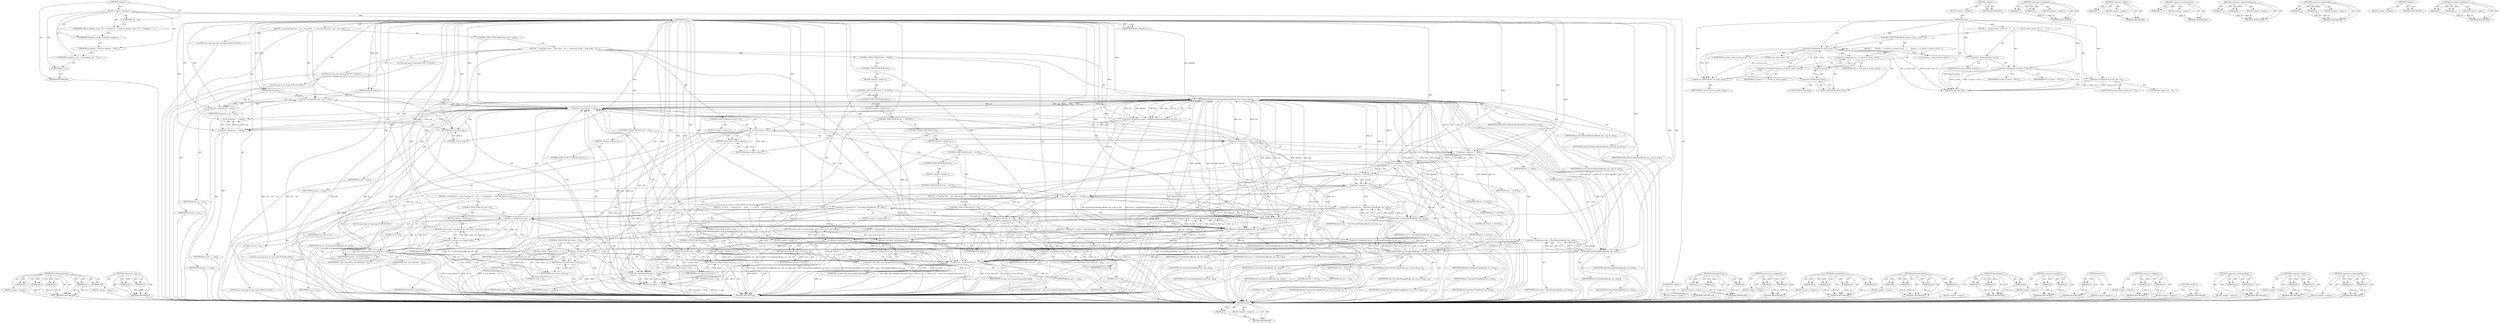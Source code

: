 digraph "&lt;operator&gt;.assignmentPlus" {
vulnerable_72 [label=<(METHOD,Clear)>];
vulnerable_73 [label=<(PARAM,p1)>];
vulnerable_74 [label=<(BLOCK,&lt;empty&gt;,&lt;empty&gt;)>];
vulnerable_75 [label=<(METHOD_RETURN,ANY)>];
vulnerable_6 [label=<(METHOD,&lt;global&gt;)<SUB>1</SUB>>];
vulnerable_7 [label=<(BLOCK,&lt;empty&gt;,&lt;empty&gt;)<SUB>1</SUB>>];
vulnerable_8 [label=<(METHOD,Clear)<SUB>1</SUB>>];
vulnerable_9 [label=<(BLOCK,{
    while (m_atoms_count &gt; 0)
    {
        A...,{
    while (m_atoms_count &gt; 0)
    {
        A...)<SUB>2</SUB>>];
vulnerable_10 [label=<(CONTROL_STRUCTURE,WHILE,while (m_atoms_count &gt; 0))<SUB>3</SUB>>];
vulnerable_11 [label=<(&lt;operator&gt;.greaterThan,m_atoms_count &gt; 0)<SUB>3</SUB>>];
vulnerable_12 [label=<(IDENTIFIER,m_atoms_count,m_atoms_count &gt; 0)<SUB>3</SUB>>];
vulnerable_13 [label=<(LITERAL,0,m_atoms_count &gt; 0)<SUB>3</SUB>>];
vulnerable_14 [label=<(BLOCK,{
        Atom&amp; a = m_atoms[--m_atoms_count];
 ...,{
        Atom&amp; a = m_atoms[--m_atoms_count];
 ...)<SUB>4</SUB>>];
vulnerable_15 [label="<(LOCAL,Atom a: Atom)<SUB>5</SUB>>"];
vulnerable_16 [label=<(&lt;operator&gt;.assignment,&amp; a = m_atoms[--m_atoms_count])<SUB>5</SUB>>];
vulnerable_17 [label=<(IDENTIFIER,a,&amp; a = m_atoms[--m_atoms_count])<SUB>5</SUB>>];
vulnerable_18 [label=<(&lt;operator&gt;.indirectIndexAccess,m_atoms[--m_atoms_count])<SUB>5</SUB>>];
vulnerable_19 [label=<(IDENTIFIER,m_atoms,&amp; a = m_atoms[--m_atoms_count])<SUB>5</SUB>>];
vulnerable_20 [label=<(&lt;operator&gt;.preDecrement,--m_atoms_count)<SUB>5</SUB>>];
vulnerable_21 [label=<(IDENTIFIER,m_atoms_count,--m_atoms_count)<SUB>5</SUB>>];
vulnerable_22 [label=<(Clear,a.Clear())<SUB>6</SUB>>];
vulnerable_23 [label=<(&lt;operator&gt;.fieldAccess,a.Clear)<SUB>6</SUB>>];
vulnerable_24 [label=<(IDENTIFIER,a,a.Clear())<SUB>6</SUB>>];
vulnerable_25 [label=<(FIELD_IDENTIFIER,Clear,Clear)<SUB>6</SUB>>];
vulnerable_26 [label=<(&lt;operator&gt;.delete,delete[] m_atoms)<SUB>9</SUB>>];
vulnerable_27 [label=<(IDENTIFIER,m_atoms,delete[] m_atoms)<SUB>9</SUB>>];
vulnerable_28 [label=<(&lt;operator&gt;.assignment,m_atoms = NULL)<SUB>10</SUB>>];
vulnerable_29 [label=<(IDENTIFIER,m_atoms,m_atoms = NULL)<SUB>10</SUB>>];
vulnerable_30 [label=<(IDENTIFIER,NULL,m_atoms = NULL)<SUB>10</SUB>>];
vulnerable_31 [label=<(&lt;operator&gt;.assignment,m_atoms_size = 0)<SUB>12</SUB>>];
vulnerable_32 [label=<(IDENTIFIER,m_atoms_size,m_atoms_size = 0)<SUB>12</SUB>>];
vulnerable_33 [label=<(LITERAL,0,m_atoms_size = 0)<SUB>12</SUB>>];
vulnerable_34 [label=<(METHOD_RETURN,void)<SUB>1</SUB>>];
vulnerable_36 [label=<(METHOD_RETURN,ANY)<SUB>1</SUB>>];
vulnerable_58 [label=<(METHOD,&lt;operator&gt;.assignment)>];
vulnerable_59 [label=<(PARAM,p1)>];
vulnerable_60 [label=<(PARAM,p2)>];
vulnerable_61 [label=<(BLOCK,&lt;empty&gt;,&lt;empty&gt;)>];
vulnerable_62 [label=<(METHOD_RETURN,ANY)>];
vulnerable_81 [label=<(METHOD,&lt;operator&gt;.delete)>];
vulnerable_82 [label=<(PARAM,p1)>];
vulnerable_83 [label=<(BLOCK,&lt;empty&gt;,&lt;empty&gt;)>];
vulnerable_84 [label=<(METHOD_RETURN,ANY)>];
vulnerable_68 [label=<(METHOD,&lt;operator&gt;.preDecrement)>];
vulnerable_69 [label=<(PARAM,p1)>];
vulnerable_70 [label=<(BLOCK,&lt;empty&gt;,&lt;empty&gt;)>];
vulnerable_71 [label=<(METHOD_RETURN,ANY)>];
vulnerable_63 [label=<(METHOD,&lt;operator&gt;.indirectIndexAccess)>];
vulnerable_64 [label=<(PARAM,p1)>];
vulnerable_65 [label=<(PARAM,p2)>];
vulnerable_66 [label=<(BLOCK,&lt;empty&gt;,&lt;empty&gt;)>];
vulnerable_67 [label=<(METHOD_RETURN,ANY)>];
vulnerable_53 [label=<(METHOD,&lt;operator&gt;.greaterThan)>];
vulnerable_54 [label=<(PARAM,p1)>];
vulnerable_55 [label=<(PARAM,p2)>];
vulnerable_56 [label=<(BLOCK,&lt;empty&gt;,&lt;empty&gt;)>];
vulnerable_57 [label=<(METHOD_RETURN,ANY)>];
vulnerable_47 [label=<(METHOD,&lt;global&gt;)<SUB>1</SUB>>];
vulnerable_48 [label=<(BLOCK,&lt;empty&gt;,&lt;empty&gt;)>];
vulnerable_49 [label=<(METHOD_RETURN,ANY)>];
vulnerable_76 [label=<(METHOD,&lt;operator&gt;.fieldAccess)>];
vulnerable_77 [label=<(PARAM,p1)>];
vulnerable_78 [label=<(PARAM,p2)>];
vulnerable_79 [label=<(BLOCK,&lt;empty&gt;,&lt;empty&gt;)>];
vulnerable_80 [label=<(METHOD_RETURN,ANY)>];
fixed_227 [label=<(METHOD,ParseElementHeader)>];
fixed_228 [label=<(PARAM,p1)>];
fixed_229 [label=<(PARAM,p2)>];
fixed_230 [label=<(PARAM,p3)>];
fixed_231 [label=<(PARAM,p4)>];
fixed_232 [label=<(PARAM,p5)>];
fixed_233 [label=<(BLOCK,&lt;empty&gt;,&lt;empty&gt;)>];
fixed_234 [label=<(METHOD_RETURN,ANY)>];
fixed_260 [label=<(METHOD,&lt;operator&gt;.cast)>];
fixed_261 [label=<(PARAM,p1)>];
fixed_262 [label=<(PARAM,p2)>];
fixed_263 [label=<(BLOCK,&lt;empty&gt;,&lt;empty&gt;)>];
fixed_264 [label=<(METHOD_RETURN,ANY)>];
fixed_6 [label=<(METHOD,&lt;global&gt;)<SUB>1</SUB>>];
fixed_7 [label=<(BLOCK,&lt;empty&gt;,&lt;empty&gt;)<SUB>1</SUB>>];
fixed_8 [label=<(METHOD,Clear)<SUB>1</SUB>>];
fixed_9 [label=<(BLOCK,&lt;empty&gt;,&lt;empty&gt;)>];
fixed_10 [label=<(METHOD_RETURN,void)<SUB>1</SUB>>];
fixed_12 [label=<(UNKNOWN,),))<SUB>1</SUB>>];
fixed_13 [label=<(UNKNOWN,while (m_displays_count &gt; 0) {
    Display&amp; d =...,while (m_displays_count &gt; 0) {
    Display&amp; d =...)<SUB>2</SUB>>];
fixed_14 [label=<(UNKNOWN,delete[] m_displays;,delete[] m_displays;)<SUB>7</SUB>>];
fixed_15 [label=<(UNKNOWN,m_displays = NULL;,m_displays = NULL;)<SUB>8</SUB>>];
fixed_16 [label=<(UNKNOWN,m_displays_size = 0;,m_displays_size = 0;)<SUB>10</SUB>>];
fixed_17 [label=<(UNKNOWN,},})<SUB>11</SUB>>];
fixed_18 [label=<(METHOD,Parse)<SUB>13</SUB>>];
fixed_19 [label=<(PARAM,IMkvReader* pReader)<SUB>13</SUB>>];
fixed_20 [label=<(PARAM,long long pos)<SUB>13</SUB>>];
fixed_21 [label=<(PARAM,long long size)<SUB>13</SUB>>];
fixed_22 [label=<(BLOCK,{
  const long long stop = pos + size;

  while...,{
  const long long stop = pos + size;

  while...)<SUB>13</SUB>>];
fixed_23 [label="<(LOCAL,const long long stop: long long)<SUB>14</SUB>>"];
fixed_24 [label=<(&lt;operator&gt;.assignment,stop = pos + size)<SUB>14</SUB>>];
fixed_25 [label=<(IDENTIFIER,stop,stop = pos + size)<SUB>14</SUB>>];
fixed_26 [label=<(&lt;operator&gt;.addition,pos + size)<SUB>14</SUB>>];
fixed_27 [label=<(IDENTIFIER,pos,pos + size)<SUB>14</SUB>>];
fixed_28 [label=<(IDENTIFIER,size,pos + size)<SUB>14</SUB>>];
fixed_29 [label=<(CONTROL_STRUCTURE,WHILE,while (pos &lt; stop))<SUB>16</SUB>>];
fixed_30 [label=<(&lt;operator&gt;.lessThan,pos &lt; stop)<SUB>16</SUB>>];
fixed_31 [label=<(IDENTIFIER,pos,pos &lt; stop)<SUB>16</SUB>>];
fixed_32 [label=<(IDENTIFIER,stop,pos &lt; stop)<SUB>16</SUB>>];
fixed_33 [label=<(BLOCK,{
    long long id, size;

    long status = Pa...,{
    long long id, size;

    long status = Pa...)<SUB>16</SUB>>];
fixed_34 [label="<(LOCAL,long long id: long long)<SUB>17</SUB>>"];
fixed_35 [label="<(LOCAL,long long size: long long)<SUB>17</SUB>>"];
fixed_36 [label="<(LOCAL,long status: long)<SUB>19</SUB>>"];
fixed_37 [label=<(&lt;operator&gt;.assignment,status = ParseElementHeader(pReader, pos, stop,...)<SUB>19</SUB>>];
fixed_38 [label=<(IDENTIFIER,status,status = ParseElementHeader(pReader, pos, stop,...)<SUB>19</SUB>>];
fixed_39 [label=<(ParseElementHeader,ParseElementHeader(pReader, pos, stop, id, size))<SUB>19</SUB>>];
fixed_40 [label=<(IDENTIFIER,pReader,ParseElementHeader(pReader, pos, stop, id, size))<SUB>19</SUB>>];
fixed_41 [label=<(IDENTIFIER,pos,ParseElementHeader(pReader, pos, stop, id, size))<SUB>19</SUB>>];
fixed_42 [label=<(IDENTIFIER,stop,ParseElementHeader(pReader, pos, stop, id, size))<SUB>19</SUB>>];
fixed_43 [label=<(IDENTIFIER,id,ParseElementHeader(pReader, pos, stop, id, size))<SUB>19</SUB>>];
fixed_44 [label=<(IDENTIFIER,size,ParseElementHeader(pReader, pos, stop, id, size))<SUB>19</SUB>>];
fixed_45 [label=<(CONTROL_STRUCTURE,IF,if (status &lt; 0))<SUB>21</SUB>>];
fixed_46 [label=<(&lt;operator&gt;.lessThan,status &lt; 0)<SUB>21</SUB>>];
fixed_47 [label=<(IDENTIFIER,status,status &lt; 0)<SUB>21</SUB>>];
fixed_48 [label=<(LITERAL,0,status &lt; 0)<SUB>21</SUB>>];
fixed_49 [label=<(BLOCK,&lt;empty&gt;,&lt;empty&gt;)<SUB>22</SUB>>];
fixed_50 [label=<(RETURN,return status;,return status;)<SUB>22</SUB>>];
fixed_51 [label=<(IDENTIFIER,status,return status;)<SUB>22</SUB>>];
fixed_52 [label=<(CONTROL_STRUCTURE,IF,if (size == 0))<SUB>24</SUB>>];
fixed_53 [label=<(&lt;operator&gt;.equals,size == 0)<SUB>24</SUB>>];
fixed_54 [label=<(IDENTIFIER,size,size == 0)<SUB>24</SUB>>];
fixed_55 [label=<(LITERAL,0,size == 0)<SUB>24</SUB>>];
fixed_56 [label=<(BLOCK,&lt;empty&gt;,&lt;empty&gt;)<SUB>25</SUB>>];
fixed_57 [label=<(CONTROL_STRUCTURE,CONTINUE,continue;)<SUB>25</SUB>>];
fixed_58 [label=<(CONTROL_STRUCTURE,IF,if (id == 0x00))<SUB>27</SUB>>];
fixed_59 [label=<(&lt;operator&gt;.equals,id == 0x00)<SUB>27</SUB>>];
fixed_60 [label=<(IDENTIFIER,id,id == 0x00)<SUB>27</SUB>>];
fixed_61 [label=<(LITERAL,0x00,id == 0x00)<SUB>27</SUB>>];
fixed_62 [label=<(BLOCK,{  // Display ID
      status = ParseDisplay(pR...,{  // Display ID
      status = ParseDisplay(pR...)<SUB>27</SUB>>];
fixed_63 [label=<(&lt;operator&gt;.assignment,status = ParseDisplay(pReader, pos, size))<SUB>28</SUB>>];
fixed_64 [label=<(IDENTIFIER,status,status = ParseDisplay(pReader, pos, size))<SUB>28</SUB>>];
fixed_65 [label=<(ParseDisplay,ParseDisplay(pReader, pos, size))<SUB>28</SUB>>];
fixed_66 [label=<(IDENTIFIER,pReader,ParseDisplay(pReader, pos, size))<SUB>28</SUB>>];
fixed_67 [label=<(IDENTIFIER,pos,ParseDisplay(pReader, pos, size))<SUB>28</SUB>>];
fixed_68 [label=<(IDENTIFIER,size,ParseDisplay(pReader, pos, size))<SUB>28</SUB>>];
fixed_69 [label=<(CONTROL_STRUCTURE,IF,if (status &lt; 0))<SUB>30</SUB>>];
fixed_70 [label=<(&lt;operator&gt;.lessThan,status &lt; 0)<SUB>30</SUB>>];
fixed_71 [label=<(IDENTIFIER,status,status &lt; 0)<SUB>30</SUB>>];
fixed_72 [label=<(LITERAL,0,status &lt; 0)<SUB>30</SUB>>];
fixed_73 [label=<(BLOCK,&lt;empty&gt;,&lt;empty&gt;)<SUB>31</SUB>>];
fixed_74 [label=<(RETURN,return status;,return status;)<SUB>31</SUB>>];
fixed_75 [label=<(IDENTIFIER,status,return status;)<SUB>31</SUB>>];
fixed_76 [label=<(CONTROL_STRUCTURE,ELSE,else)<SUB>32</SUB>>];
fixed_77 [label=<(BLOCK,&lt;empty&gt;,&lt;empty&gt;)<SUB>32</SUB>>];
fixed_78 [label=<(CONTROL_STRUCTURE,IF,if (id == 0x1654))<SUB>32</SUB>>];
fixed_79 [label=<(&lt;operator&gt;.equals,id == 0x1654)<SUB>32</SUB>>];
fixed_80 [label=<(IDENTIFIER,id,id == 0x1654)<SUB>32</SUB>>];
fixed_81 [label=<(LITERAL,0x1654,id == 0x1654)<SUB>32</SUB>>];
fixed_82 [label=<(BLOCK,{  // StringUID ID
      status = UnserializeSt...,{  // StringUID ID
      status = UnserializeSt...)<SUB>32</SUB>>];
fixed_83 [label=<(&lt;operator&gt;.assignment,status = UnserializeString(pReader, pos, size, ...)<SUB>33</SUB>>];
fixed_84 [label=<(IDENTIFIER,status,status = UnserializeString(pReader, pos, size, ...)<SUB>33</SUB>>];
fixed_85 [label=<(UnserializeString,UnserializeString(pReader, pos, size, m_string_...)<SUB>33</SUB>>];
fixed_86 [label=<(IDENTIFIER,pReader,UnserializeString(pReader, pos, size, m_string_...)<SUB>33</SUB>>];
fixed_87 [label=<(IDENTIFIER,pos,UnserializeString(pReader, pos, size, m_string_...)<SUB>33</SUB>>];
fixed_88 [label=<(IDENTIFIER,size,UnserializeString(pReader, pos, size, m_string_...)<SUB>33</SUB>>];
fixed_89 [label=<(IDENTIFIER,m_string_uid,UnserializeString(pReader, pos, size, m_string_...)<SUB>33</SUB>>];
fixed_90 [label=<(CONTROL_STRUCTURE,IF,if (status &lt; 0))<SUB>35</SUB>>];
fixed_91 [label=<(&lt;operator&gt;.lessThan,status &lt; 0)<SUB>35</SUB>>];
fixed_92 [label=<(IDENTIFIER,status,status &lt; 0)<SUB>35</SUB>>];
fixed_93 [label=<(LITERAL,0,status &lt; 0)<SUB>35</SUB>>];
fixed_94 [label=<(BLOCK,&lt;empty&gt;,&lt;empty&gt;)<SUB>36</SUB>>];
fixed_95 [label=<(RETURN,return status;,return status;)<SUB>36</SUB>>];
fixed_96 [label=<(IDENTIFIER,status,return status;)<SUB>36</SUB>>];
fixed_97 [label=<(CONTROL_STRUCTURE,ELSE,else)<SUB>37</SUB>>];
fixed_98 [label=<(BLOCK,&lt;empty&gt;,&lt;empty&gt;)<SUB>37</SUB>>];
fixed_99 [label=<(CONTROL_STRUCTURE,IF,if (id == 0x33C4))<SUB>37</SUB>>];
fixed_100 [label=<(&lt;operator&gt;.equals,id == 0x33C4)<SUB>37</SUB>>];
fixed_101 [label=<(IDENTIFIER,id,id == 0x33C4)<SUB>37</SUB>>];
fixed_102 [label=<(LITERAL,0x33C4,id == 0x33C4)<SUB>37</SUB>>];
fixed_103 [label=<(BLOCK,{  // UID ID
      long long val;
      status ...,{  // UID ID
      long long val;
      status ...)<SUB>37</SUB>>];
fixed_104 [label="<(LOCAL,long long val: long long)<SUB>38</SUB>>"];
fixed_105 [label=<(&lt;operator&gt;.assignment,status = UnserializeInt(pReader, pos, size, val))<SUB>39</SUB>>];
fixed_106 [label=<(IDENTIFIER,status,status = UnserializeInt(pReader, pos, size, val))<SUB>39</SUB>>];
fixed_107 [label=<(UnserializeInt,UnserializeInt(pReader, pos, size, val))<SUB>39</SUB>>];
fixed_108 [label=<(IDENTIFIER,pReader,UnserializeInt(pReader, pos, size, val))<SUB>39</SUB>>];
fixed_109 [label=<(IDENTIFIER,pos,UnserializeInt(pReader, pos, size, val))<SUB>39</SUB>>];
fixed_110 [label=<(IDENTIFIER,size,UnserializeInt(pReader, pos, size, val))<SUB>39</SUB>>];
fixed_111 [label=<(IDENTIFIER,val,UnserializeInt(pReader, pos, size, val))<SUB>39</SUB>>];
fixed_112 [label=<(CONTROL_STRUCTURE,IF,if (val &lt; 0))<SUB>41</SUB>>];
fixed_113 [label=<(&lt;operator&gt;.lessThan,val &lt; 0)<SUB>41</SUB>>];
fixed_114 [label=<(IDENTIFIER,val,val &lt; 0)<SUB>41</SUB>>];
fixed_115 [label=<(LITERAL,0,val &lt; 0)<SUB>41</SUB>>];
fixed_116 [label=<(BLOCK,&lt;empty&gt;,&lt;empty&gt;)<SUB>42</SUB>>];
fixed_117 [label=<(RETURN,return status;,return status;)<SUB>42</SUB>>];
fixed_118 [label=<(IDENTIFIER,status,return status;)<SUB>42</SUB>>];
fixed_119 [label=<(&lt;operator&gt;.assignment,m_uid = static_cast&lt;unsigned long long&gt;(val))<SUB>44</SUB>>];
fixed_120 [label=<(IDENTIFIER,m_uid,m_uid = static_cast&lt;unsigned long long&gt;(val))<SUB>44</SUB>>];
fixed_121 [label=<(&lt;operator&gt;.cast,static_cast&lt;unsigned long long&gt;(val))<SUB>44</SUB>>];
fixed_122 [label=<(UNKNOWN,unsigned long long,unsigned long long)<SUB>44</SUB>>];
fixed_123 [label=<(IDENTIFIER,val,static_cast&lt;unsigned long long&gt;(val))<SUB>44</SUB>>];
fixed_124 [label=<(CONTROL_STRUCTURE,ELSE,else)<SUB>45</SUB>>];
fixed_125 [label=<(BLOCK,&lt;empty&gt;,&lt;empty&gt;)<SUB>45</SUB>>];
fixed_126 [label=<(CONTROL_STRUCTURE,IF,if (id == 0x11))<SUB>45</SUB>>];
fixed_127 [label=<(&lt;operator&gt;.equals,id == 0x11)<SUB>45</SUB>>];
fixed_128 [label=<(IDENTIFIER,id,id == 0x11)<SUB>45</SUB>>];
fixed_129 [label=<(LITERAL,0x11,id == 0x11)<SUB>45</SUB>>];
fixed_130 [label=<(BLOCK,{  // TimeStart ID
      const long long val = ...,{  // TimeStart ID
      const long long val = ...)<SUB>45</SUB>>];
fixed_131 [label="<(LOCAL,const long long val: long long)<SUB>46</SUB>>"];
fixed_132 [label=<(&lt;operator&gt;.assignment,val = UnserializeUInt(pReader, pos, size))<SUB>46</SUB>>];
fixed_133 [label=<(IDENTIFIER,val,val = UnserializeUInt(pReader, pos, size))<SUB>46</SUB>>];
fixed_134 [label=<(UnserializeUInt,UnserializeUInt(pReader, pos, size))<SUB>46</SUB>>];
fixed_135 [label=<(IDENTIFIER,pReader,UnserializeUInt(pReader, pos, size))<SUB>46</SUB>>];
fixed_136 [label=<(IDENTIFIER,pos,UnserializeUInt(pReader, pos, size))<SUB>46</SUB>>];
fixed_137 [label=<(IDENTIFIER,size,UnserializeUInt(pReader, pos, size))<SUB>46</SUB>>];
fixed_138 [label=<(CONTROL_STRUCTURE,IF,if (val &lt; 0))<SUB>48</SUB>>];
fixed_139 [label=<(&lt;operator&gt;.lessThan,val &lt; 0)<SUB>48</SUB>>];
fixed_140 [label=<(IDENTIFIER,val,val &lt; 0)<SUB>48</SUB>>];
fixed_141 [label=<(LITERAL,0,val &lt; 0)<SUB>48</SUB>>];
fixed_142 [label=<(BLOCK,&lt;empty&gt;,&lt;empty&gt;)<SUB>49</SUB>>];
fixed_143 [label=<(RETURN,return static_cast&lt;long&gt;(val);,return static_cast&lt;long&gt;(val);)<SUB>49</SUB>>];
fixed_144 [label=<(&lt;operator&gt;.cast,static_cast&lt;long&gt;(val))<SUB>49</SUB>>];
fixed_145 [label=<(UNKNOWN,long,long)<SUB>49</SUB>>];
fixed_146 [label=<(IDENTIFIER,val,static_cast&lt;long&gt;(val))<SUB>49</SUB>>];
fixed_147 [label=<(&lt;operator&gt;.assignment,m_start_timecode = val)<SUB>51</SUB>>];
fixed_148 [label=<(IDENTIFIER,m_start_timecode,m_start_timecode = val)<SUB>51</SUB>>];
fixed_149 [label=<(IDENTIFIER,val,m_start_timecode = val)<SUB>51</SUB>>];
fixed_150 [label=<(CONTROL_STRUCTURE,ELSE,else)<SUB>52</SUB>>];
fixed_151 [label=<(BLOCK,&lt;empty&gt;,&lt;empty&gt;)<SUB>52</SUB>>];
fixed_152 [label=<(CONTROL_STRUCTURE,IF,if (id == 0x12))<SUB>52</SUB>>];
fixed_153 [label=<(&lt;operator&gt;.equals,id == 0x12)<SUB>52</SUB>>];
fixed_154 [label=<(IDENTIFIER,id,id == 0x12)<SUB>52</SUB>>];
fixed_155 [label=<(LITERAL,0x12,id == 0x12)<SUB>52</SUB>>];
fixed_156 [label=<(BLOCK,{  // TimeEnd ID
      const long long val = Un...,{  // TimeEnd ID
      const long long val = Un...)<SUB>52</SUB>>];
fixed_157 [label="<(LOCAL,const long long val: long long)<SUB>53</SUB>>"];
fixed_158 [label=<(&lt;operator&gt;.assignment,val = UnserializeUInt(pReader, pos, size))<SUB>53</SUB>>];
fixed_159 [label=<(IDENTIFIER,val,val = UnserializeUInt(pReader, pos, size))<SUB>53</SUB>>];
fixed_160 [label=<(UnserializeUInt,UnserializeUInt(pReader, pos, size))<SUB>53</SUB>>];
fixed_161 [label=<(IDENTIFIER,pReader,UnserializeUInt(pReader, pos, size))<SUB>53</SUB>>];
fixed_162 [label=<(IDENTIFIER,pos,UnserializeUInt(pReader, pos, size))<SUB>53</SUB>>];
fixed_163 [label=<(IDENTIFIER,size,UnserializeUInt(pReader, pos, size))<SUB>53</SUB>>];
fixed_164 [label=<(CONTROL_STRUCTURE,IF,if (val &lt; 0))<SUB>55</SUB>>];
fixed_165 [label=<(&lt;operator&gt;.lessThan,val &lt; 0)<SUB>55</SUB>>];
fixed_166 [label=<(IDENTIFIER,val,val &lt; 0)<SUB>55</SUB>>];
fixed_167 [label=<(LITERAL,0,val &lt; 0)<SUB>55</SUB>>];
fixed_168 [label=<(BLOCK,&lt;empty&gt;,&lt;empty&gt;)<SUB>56</SUB>>];
fixed_169 [label=<(RETURN,return static_cast&lt;long&gt;(val);,return static_cast&lt;long&gt;(val);)<SUB>56</SUB>>];
fixed_170 [label=<(&lt;operator&gt;.cast,static_cast&lt;long&gt;(val))<SUB>56</SUB>>];
fixed_171 [label=<(UNKNOWN,long,long)<SUB>56</SUB>>];
fixed_172 [label=<(IDENTIFIER,val,static_cast&lt;long&gt;(val))<SUB>56</SUB>>];
fixed_173 [label=<(&lt;operator&gt;.assignment,m_stop_timecode = val)<SUB>58</SUB>>];
fixed_174 [label=<(IDENTIFIER,m_stop_timecode,m_stop_timecode = val)<SUB>58</SUB>>];
fixed_175 [label=<(IDENTIFIER,val,m_stop_timecode = val)<SUB>58</SUB>>];
fixed_176 [label=<(&lt;operator&gt;.assignmentPlus,pos += size)<SUB>61</SUB>>];
fixed_177 [label=<(IDENTIFIER,pos,pos += size)<SUB>61</SUB>>];
fixed_178 [label=<(IDENTIFIER,size,pos += size)<SUB>61</SUB>>];
fixed_179 [label=<(assert,assert(pos &lt;= stop))<SUB>62</SUB>>];
fixed_180 [label=<(&lt;operator&gt;.lessEqualsThan,pos &lt;= stop)<SUB>62</SUB>>];
fixed_181 [label=<(IDENTIFIER,pos,pos &lt;= stop)<SUB>62</SUB>>];
fixed_182 [label=<(IDENTIFIER,stop,pos &lt;= stop)<SUB>62</SUB>>];
fixed_183 [label=<(assert,assert(pos == stop))<SUB>65</SUB>>];
fixed_184 [label=<(&lt;operator&gt;.equals,pos == stop)<SUB>65</SUB>>];
fixed_185 [label=<(IDENTIFIER,pos,pos == stop)<SUB>65</SUB>>];
fixed_186 [label=<(IDENTIFIER,stop,pos == stop)<SUB>65</SUB>>];
fixed_187 [label=<(RETURN,return 0;,return 0;)<SUB>66</SUB>>];
fixed_188 [label=<(LITERAL,0,return 0;)<SUB>66</SUB>>];
fixed_189 [label=<(METHOD_RETURN,long)<SUB>13</SUB>>];
fixed_191 [label=<(METHOD_RETURN,ANY)<SUB>1</SUB>>];
fixed_265 [label=<(METHOD,UnserializeUInt)>];
fixed_266 [label=<(PARAM,p1)>];
fixed_267 [label=<(PARAM,p2)>];
fixed_268 [label=<(PARAM,p3)>];
fixed_269 [label=<(BLOCK,&lt;empty&gt;,&lt;empty&gt;)>];
fixed_270 [label=<(METHOD_RETURN,ANY)>];
fixed_212 [label=<(METHOD,&lt;operator&gt;.assignment)>];
fixed_213 [label=<(PARAM,p1)>];
fixed_214 [label=<(PARAM,p2)>];
fixed_215 [label=<(BLOCK,&lt;empty&gt;,&lt;empty&gt;)>];
fixed_216 [label=<(METHOD_RETURN,ANY)>];
fixed_253 [label=<(METHOD,UnserializeInt)>];
fixed_254 [label=<(PARAM,p1)>];
fixed_255 [label=<(PARAM,p2)>];
fixed_256 [label=<(PARAM,p3)>];
fixed_257 [label=<(PARAM,p4)>];
fixed_258 [label=<(BLOCK,&lt;empty&gt;,&lt;empty&gt;)>];
fixed_259 [label=<(METHOD_RETURN,ANY)>];
fixed_246 [label=<(METHOD,UnserializeString)>];
fixed_247 [label=<(PARAM,p1)>];
fixed_248 [label=<(PARAM,p2)>];
fixed_249 [label=<(PARAM,p3)>];
fixed_250 [label=<(PARAM,p4)>];
fixed_251 [label=<(BLOCK,&lt;empty&gt;,&lt;empty&gt;)>];
fixed_252 [label=<(METHOD_RETURN,ANY)>];
fixed_240 [label=<(METHOD,ParseDisplay)>];
fixed_241 [label=<(PARAM,p1)>];
fixed_242 [label=<(PARAM,p2)>];
fixed_243 [label=<(PARAM,p3)>];
fixed_244 [label=<(BLOCK,&lt;empty&gt;,&lt;empty&gt;)>];
fixed_245 [label=<(METHOD_RETURN,ANY)>];
fixed_222 [label=<(METHOD,&lt;operator&gt;.lessThan)>];
fixed_223 [label=<(PARAM,p1)>];
fixed_224 [label=<(PARAM,p2)>];
fixed_225 [label=<(BLOCK,&lt;empty&gt;,&lt;empty&gt;)>];
fixed_226 [label=<(METHOD_RETURN,ANY)>];
fixed_276 [label=<(METHOD,assert)>];
fixed_277 [label=<(PARAM,p1)>];
fixed_278 [label=<(BLOCK,&lt;empty&gt;,&lt;empty&gt;)>];
fixed_279 [label=<(METHOD_RETURN,ANY)>];
fixed_217 [label=<(METHOD,&lt;operator&gt;.addition)>];
fixed_218 [label=<(PARAM,p1)>];
fixed_219 [label=<(PARAM,p2)>];
fixed_220 [label=<(BLOCK,&lt;empty&gt;,&lt;empty&gt;)>];
fixed_221 [label=<(METHOD_RETURN,ANY)>];
fixed_206 [label=<(METHOD,&lt;global&gt;)<SUB>1</SUB>>];
fixed_207 [label=<(BLOCK,&lt;empty&gt;,&lt;empty&gt;)>];
fixed_208 [label=<(METHOD_RETURN,ANY)>];
fixed_280 [label=<(METHOD,&lt;operator&gt;.lessEqualsThan)>];
fixed_281 [label=<(PARAM,p1)>];
fixed_282 [label=<(PARAM,p2)>];
fixed_283 [label=<(BLOCK,&lt;empty&gt;,&lt;empty&gt;)>];
fixed_284 [label=<(METHOD_RETURN,ANY)>];
fixed_235 [label=<(METHOD,&lt;operator&gt;.equals)>];
fixed_236 [label=<(PARAM,p1)>];
fixed_237 [label=<(PARAM,p2)>];
fixed_238 [label=<(BLOCK,&lt;empty&gt;,&lt;empty&gt;)>];
fixed_239 [label=<(METHOD_RETURN,ANY)>];
fixed_271 [label=<(METHOD,&lt;operator&gt;.assignmentPlus)>];
fixed_272 [label=<(PARAM,p1)>];
fixed_273 [label=<(PARAM,p2)>];
fixed_274 [label=<(BLOCK,&lt;empty&gt;,&lt;empty&gt;)>];
fixed_275 [label=<(METHOD_RETURN,ANY)>];
vulnerable_72 -> vulnerable_73  [key=0, label="AST: "];
vulnerable_72 -> vulnerable_73  [key=1, label="DDG: "];
vulnerable_72 -> vulnerable_74  [key=0, label="AST: "];
vulnerable_72 -> vulnerable_75  [key=0, label="AST: "];
vulnerable_72 -> vulnerable_75  [key=1, label="CFG: "];
vulnerable_73 -> vulnerable_75  [key=0, label="DDG: p1"];
vulnerable_6 -> vulnerable_7  [key=0, label="AST: "];
vulnerable_6 -> vulnerable_36  [key=0, label="AST: "];
vulnerable_6 -> vulnerable_36  [key=1, label="CFG: "];
vulnerable_7 -> vulnerable_8  [key=0, label="AST: "];
vulnerable_8 -> vulnerable_9  [key=0, label="AST: "];
vulnerable_8 -> vulnerable_34  [key=0, label="AST: "];
vulnerable_8 -> vulnerable_11  [key=0, label="CFG: "];
vulnerable_8 -> vulnerable_11  [key=1, label="DDG: "];
vulnerable_8 -> vulnerable_28  [key=0, label="DDG: "];
vulnerable_8 -> vulnerable_31  [key=0, label="DDG: "];
vulnerable_8 -> vulnerable_26  [key=0, label="DDG: "];
vulnerable_8 -> vulnerable_20  [key=0, label="DDG: "];
vulnerable_9 -> vulnerable_10  [key=0, label="AST: "];
vulnerable_9 -> vulnerable_26  [key=0, label="AST: "];
vulnerable_9 -> vulnerable_28  [key=0, label="AST: "];
vulnerable_9 -> vulnerable_31  [key=0, label="AST: "];
vulnerable_10 -> vulnerable_11  [key=0, label="AST: "];
vulnerable_10 -> vulnerable_14  [key=0, label="AST: "];
vulnerable_11 -> vulnerable_12  [key=0, label="AST: "];
vulnerable_11 -> vulnerable_13  [key=0, label="AST: "];
vulnerable_11 -> vulnerable_20  [key=0, label="CFG: "];
vulnerable_11 -> vulnerable_20  [key=1, label="DDG: m_atoms_count"];
vulnerable_11 -> vulnerable_20  [key=2, label="CDG: "];
vulnerable_11 -> vulnerable_26  [key=0, label="CFG: "];
vulnerable_11 -> vulnerable_34  [key=0, label="DDG: m_atoms_count"];
vulnerable_11 -> vulnerable_34  [key=1, label="DDG: m_atoms_count &gt; 0"];
vulnerable_11 -> vulnerable_16  [key=0, label="CDG: "];
vulnerable_11 -> vulnerable_18  [key=0, label="CDG: "];
vulnerable_11 -> vulnerable_23  [key=0, label="CDG: "];
vulnerable_11 -> vulnerable_11  [key=0, label="CDG: "];
vulnerable_11 -> vulnerable_25  [key=0, label="CDG: "];
vulnerable_11 -> vulnerable_22  [key=0, label="CDG: "];
vulnerable_14 -> vulnerable_15  [key=0, label="AST: "];
vulnerable_14 -> vulnerable_16  [key=0, label="AST: "];
vulnerable_14 -> vulnerable_22  [key=0, label="AST: "];
vulnerable_16 -> vulnerable_17  [key=0, label="AST: "];
vulnerable_16 -> vulnerable_18  [key=0, label="AST: "];
vulnerable_16 -> vulnerable_25  [key=0, label="CFG: "];
vulnerable_16 -> vulnerable_22  [key=0, label="DDG: a"];
vulnerable_18 -> vulnerable_19  [key=0, label="AST: "];
vulnerable_18 -> vulnerable_20  [key=0, label="AST: "];
vulnerable_18 -> vulnerable_16  [key=0, label="CFG: "];
vulnerable_20 -> vulnerable_21  [key=0, label="AST: "];
vulnerable_20 -> vulnerable_18  [key=0, label="CFG: "];
vulnerable_22 -> vulnerable_23  [key=0, label="AST: "];
vulnerable_22 -> vulnerable_11  [key=0, label="CFG: "];
vulnerable_23 -> vulnerable_24  [key=0, label="AST: "];
vulnerable_23 -> vulnerable_25  [key=0, label="AST: "];
vulnerable_23 -> vulnerable_22  [key=0, label="CFG: "];
vulnerable_25 -> vulnerable_23  [key=0, label="CFG: "];
vulnerable_26 -> vulnerable_27  [key=0, label="AST: "];
vulnerable_26 -> vulnerable_28  [key=0, label="CFG: "];
vulnerable_26 -> vulnerable_34  [key=0, label="DDG: delete[] m_atoms"];
vulnerable_28 -> vulnerable_29  [key=0, label="AST: "];
vulnerable_28 -> vulnerable_30  [key=0, label="AST: "];
vulnerable_28 -> vulnerable_31  [key=0, label="CFG: "];
vulnerable_28 -> vulnerable_34  [key=0, label="DDG: m_atoms"];
vulnerable_28 -> vulnerable_34  [key=1, label="DDG: m_atoms = NULL"];
vulnerable_28 -> vulnerable_34  [key=2, label="DDG: NULL"];
vulnerable_31 -> vulnerable_32  [key=0, label="AST: "];
vulnerable_31 -> vulnerable_33  [key=0, label="AST: "];
vulnerable_31 -> vulnerable_34  [key=0, label="CFG: "];
vulnerable_31 -> vulnerable_34  [key=1, label="DDG: m_atoms_size = 0"];
vulnerable_31 -> vulnerable_34  [key=2, label="DDG: m_atoms_size"];
vulnerable_58 -> vulnerable_59  [key=0, label="AST: "];
vulnerable_58 -> vulnerable_59  [key=1, label="DDG: "];
vulnerable_58 -> vulnerable_61  [key=0, label="AST: "];
vulnerable_58 -> vulnerable_60  [key=0, label="AST: "];
vulnerable_58 -> vulnerable_60  [key=1, label="DDG: "];
vulnerable_58 -> vulnerable_62  [key=0, label="AST: "];
vulnerable_58 -> vulnerable_62  [key=1, label="CFG: "];
vulnerable_59 -> vulnerable_62  [key=0, label="DDG: p1"];
vulnerable_60 -> vulnerable_62  [key=0, label="DDG: p2"];
vulnerable_81 -> vulnerable_82  [key=0, label="AST: "];
vulnerable_81 -> vulnerable_82  [key=1, label="DDG: "];
vulnerable_81 -> vulnerable_83  [key=0, label="AST: "];
vulnerable_81 -> vulnerable_84  [key=0, label="AST: "];
vulnerable_81 -> vulnerable_84  [key=1, label="CFG: "];
vulnerable_82 -> vulnerable_84  [key=0, label="DDG: p1"];
vulnerable_68 -> vulnerable_69  [key=0, label="AST: "];
vulnerable_68 -> vulnerable_69  [key=1, label="DDG: "];
vulnerable_68 -> vulnerable_70  [key=0, label="AST: "];
vulnerable_68 -> vulnerable_71  [key=0, label="AST: "];
vulnerable_68 -> vulnerable_71  [key=1, label="CFG: "];
vulnerable_69 -> vulnerable_71  [key=0, label="DDG: p1"];
vulnerable_63 -> vulnerable_64  [key=0, label="AST: "];
vulnerable_63 -> vulnerable_64  [key=1, label="DDG: "];
vulnerable_63 -> vulnerable_66  [key=0, label="AST: "];
vulnerable_63 -> vulnerable_65  [key=0, label="AST: "];
vulnerable_63 -> vulnerable_65  [key=1, label="DDG: "];
vulnerable_63 -> vulnerable_67  [key=0, label="AST: "];
vulnerable_63 -> vulnerable_67  [key=1, label="CFG: "];
vulnerable_64 -> vulnerable_67  [key=0, label="DDG: p1"];
vulnerable_65 -> vulnerable_67  [key=0, label="DDG: p2"];
vulnerable_53 -> vulnerable_54  [key=0, label="AST: "];
vulnerable_53 -> vulnerable_54  [key=1, label="DDG: "];
vulnerable_53 -> vulnerable_56  [key=0, label="AST: "];
vulnerable_53 -> vulnerable_55  [key=0, label="AST: "];
vulnerable_53 -> vulnerable_55  [key=1, label="DDG: "];
vulnerable_53 -> vulnerable_57  [key=0, label="AST: "];
vulnerable_53 -> vulnerable_57  [key=1, label="CFG: "];
vulnerable_54 -> vulnerable_57  [key=0, label="DDG: p1"];
vulnerable_55 -> vulnerable_57  [key=0, label="DDG: p2"];
vulnerable_47 -> vulnerable_48  [key=0, label="AST: "];
vulnerable_47 -> vulnerable_49  [key=0, label="AST: "];
vulnerable_47 -> vulnerable_49  [key=1, label="CFG: "];
vulnerable_76 -> vulnerable_77  [key=0, label="AST: "];
vulnerable_76 -> vulnerable_77  [key=1, label="DDG: "];
vulnerable_76 -> vulnerable_79  [key=0, label="AST: "];
vulnerable_76 -> vulnerable_78  [key=0, label="AST: "];
vulnerable_76 -> vulnerable_78  [key=1, label="DDG: "];
vulnerable_76 -> vulnerable_80  [key=0, label="AST: "];
vulnerable_76 -> vulnerable_80  [key=1, label="CFG: "];
vulnerable_77 -> vulnerable_80  [key=0, label="DDG: p1"];
vulnerable_78 -> vulnerable_80  [key=0, label="DDG: p2"];
fixed_227 -> fixed_228  [key=0, label="AST: "];
fixed_227 -> fixed_228  [key=1, label="DDG: "];
fixed_227 -> fixed_233  [key=0, label="AST: "];
fixed_227 -> fixed_229  [key=0, label="AST: "];
fixed_227 -> fixed_229  [key=1, label="DDG: "];
fixed_227 -> fixed_234  [key=0, label="AST: "];
fixed_227 -> fixed_234  [key=1, label="CFG: "];
fixed_227 -> fixed_230  [key=0, label="AST: "];
fixed_227 -> fixed_230  [key=1, label="DDG: "];
fixed_227 -> fixed_231  [key=0, label="AST: "];
fixed_227 -> fixed_231  [key=1, label="DDG: "];
fixed_227 -> fixed_232  [key=0, label="AST: "];
fixed_227 -> fixed_232  [key=1, label="DDG: "];
fixed_228 -> fixed_234  [key=0, label="DDG: p1"];
fixed_229 -> fixed_234  [key=0, label="DDG: p2"];
fixed_230 -> fixed_234  [key=0, label="DDG: p3"];
fixed_231 -> fixed_234  [key=0, label="DDG: p4"];
fixed_232 -> fixed_234  [key=0, label="DDG: p5"];
fixed_233 -> vulnerable_72  [key=0];
fixed_234 -> vulnerable_72  [key=0];
fixed_260 -> fixed_261  [key=0, label="AST: "];
fixed_260 -> fixed_261  [key=1, label="DDG: "];
fixed_260 -> fixed_263  [key=0, label="AST: "];
fixed_260 -> fixed_262  [key=0, label="AST: "];
fixed_260 -> fixed_262  [key=1, label="DDG: "];
fixed_260 -> fixed_264  [key=0, label="AST: "];
fixed_260 -> fixed_264  [key=1, label="CFG: "];
fixed_261 -> fixed_264  [key=0, label="DDG: p1"];
fixed_262 -> fixed_264  [key=0, label="DDG: p2"];
fixed_263 -> vulnerable_72  [key=0];
fixed_264 -> vulnerable_72  [key=0];
fixed_6 -> fixed_7  [key=0, label="AST: "];
fixed_6 -> fixed_191  [key=0, label="AST: "];
fixed_6 -> fixed_12  [key=0, label="CFG: "];
fixed_7 -> fixed_8  [key=0, label="AST: "];
fixed_7 -> fixed_12  [key=0, label="AST: "];
fixed_7 -> fixed_13  [key=0, label="AST: "];
fixed_7 -> fixed_14  [key=0, label="AST: "];
fixed_7 -> fixed_15  [key=0, label="AST: "];
fixed_7 -> fixed_16  [key=0, label="AST: "];
fixed_7 -> fixed_17  [key=0, label="AST: "];
fixed_7 -> fixed_18  [key=0, label="AST: "];
fixed_8 -> fixed_9  [key=0, label="AST: "];
fixed_8 -> fixed_10  [key=0, label="AST: "];
fixed_8 -> fixed_10  [key=1, label="CFG: "];
fixed_9 -> vulnerable_72  [key=0];
fixed_10 -> vulnerable_72  [key=0];
fixed_12 -> fixed_13  [key=0, label="CFG: "];
fixed_13 -> fixed_14  [key=0, label="CFG: "];
fixed_14 -> fixed_15  [key=0, label="CFG: "];
fixed_15 -> fixed_16  [key=0, label="CFG: "];
fixed_16 -> fixed_17  [key=0, label="CFG: "];
fixed_17 -> fixed_191  [key=0, label="CFG: "];
fixed_18 -> fixed_19  [key=0, label="AST: "];
fixed_18 -> fixed_19  [key=1, label="DDG: "];
fixed_18 -> fixed_20  [key=0, label="AST: "];
fixed_18 -> fixed_20  [key=1, label="DDG: "];
fixed_18 -> fixed_21  [key=0, label="AST: "];
fixed_18 -> fixed_21  [key=1, label="DDG: "];
fixed_18 -> fixed_22  [key=0, label="AST: "];
fixed_18 -> fixed_189  [key=0, label="AST: "];
fixed_18 -> fixed_26  [key=0, label="CFG: "];
fixed_18 -> fixed_26  [key=1, label="DDG: "];
fixed_18 -> fixed_24  [key=0, label="DDG: "];
fixed_18 -> fixed_187  [key=0, label="DDG: "];
fixed_18 -> fixed_188  [key=0, label="DDG: "];
fixed_18 -> fixed_30  [key=0, label="DDG: "];
fixed_18 -> fixed_176  [key=0, label="DDG: "];
fixed_18 -> fixed_184  [key=0, label="DDG: "];
fixed_18 -> fixed_39  [key=0, label="DDG: "];
fixed_18 -> fixed_46  [key=0, label="DDG: "];
fixed_18 -> fixed_53  [key=0, label="DDG: "];
fixed_18 -> fixed_59  [key=0, label="DDG: "];
fixed_18 -> fixed_180  [key=0, label="DDG: "];
fixed_18 -> fixed_51  [key=0, label="DDG: "];
fixed_18 -> fixed_65  [key=0, label="DDG: "];
fixed_18 -> fixed_70  [key=0, label="DDG: "];
fixed_18 -> fixed_75  [key=0, label="DDG: "];
fixed_18 -> fixed_79  [key=0, label="DDG: "];
fixed_18 -> fixed_85  [key=0, label="DDG: "];
fixed_18 -> fixed_91  [key=0, label="DDG: "];
fixed_18 -> fixed_96  [key=0, label="DDG: "];
fixed_18 -> fixed_100  [key=0, label="DDG: "];
fixed_18 -> fixed_119  [key=0, label="DDG: "];
fixed_18 -> fixed_107  [key=0, label="DDG: "];
fixed_18 -> fixed_113  [key=0, label="DDG: "];
fixed_18 -> fixed_121  [key=0, label="DDG: "];
fixed_18 -> fixed_118  [key=0, label="DDG: "];
fixed_18 -> fixed_127  [key=0, label="DDG: "];
fixed_18 -> fixed_147  [key=0, label="DDG: "];
fixed_18 -> fixed_134  [key=0, label="DDG: "];
fixed_18 -> fixed_139  [key=0, label="DDG: "];
fixed_18 -> fixed_144  [key=0, label="DDG: "];
fixed_18 -> fixed_153  [key=0, label="DDG: "];
fixed_18 -> fixed_173  [key=0, label="DDG: "];
fixed_18 -> fixed_160  [key=0, label="DDG: "];
fixed_18 -> fixed_165  [key=0, label="DDG: "];
fixed_18 -> fixed_170  [key=0, label="DDG: "];
fixed_19 -> fixed_39  [key=0, label="DDG: pReader"];
fixed_20 -> fixed_24  [key=0, label="DDG: pos"];
fixed_20 -> fixed_26  [key=0, label="DDG: pos"];
fixed_20 -> fixed_30  [key=0, label="DDG: pos"];
fixed_21 -> fixed_24  [key=0, label="DDG: size"];
fixed_21 -> fixed_26  [key=0, label="DDG: size"];
fixed_21 -> fixed_39  [key=0, label="DDG: size"];
fixed_22 -> fixed_23  [key=0, label="AST: "];
fixed_22 -> fixed_24  [key=0, label="AST: "];
fixed_22 -> fixed_29  [key=0, label="AST: "];
fixed_22 -> fixed_183  [key=0, label="AST: "];
fixed_22 -> fixed_187  [key=0, label="AST: "];
fixed_23 -> vulnerable_72  [key=0];
fixed_24 -> fixed_25  [key=0, label="AST: "];
fixed_24 -> fixed_26  [key=0, label="AST: "];
fixed_24 -> fixed_30  [key=0, label="CFG: "];
fixed_24 -> fixed_30  [key=1, label="DDG: stop"];
fixed_24 -> fixed_189  [key=0, label="DDG: pos + size"];
fixed_24 -> fixed_189  [key=1, label="DDG: stop = pos + size"];
fixed_25 -> vulnerable_72  [key=0];
fixed_26 -> fixed_27  [key=0, label="AST: "];
fixed_26 -> fixed_28  [key=0, label="AST: "];
fixed_26 -> fixed_24  [key=0, label="CFG: "];
fixed_27 -> vulnerable_72  [key=0];
fixed_28 -> vulnerable_72  [key=0];
fixed_29 -> fixed_30  [key=0, label="AST: "];
fixed_29 -> fixed_33  [key=0, label="AST: "];
fixed_30 -> fixed_31  [key=0, label="AST: "];
fixed_30 -> fixed_32  [key=0, label="AST: "];
fixed_30 -> fixed_39  [key=0, label="CFG: "];
fixed_30 -> fixed_39  [key=1, label="DDG: pos"];
fixed_30 -> fixed_39  [key=2, label="DDG: stop"];
fixed_30 -> fixed_39  [key=3, label="CDG: "];
fixed_30 -> fixed_184  [key=0, label="CFG: "];
fixed_30 -> fixed_184  [key=1, label="DDG: pos"];
fixed_30 -> fixed_184  [key=2, label="DDG: stop"];
fixed_30 -> fixed_184  [key=3, label="CDG: "];
fixed_30 -> fixed_189  [key=0, label="DDG: pos &lt; stop"];
fixed_30 -> fixed_37  [key=0, label="CDG: "];
fixed_30 -> fixed_187  [key=0, label="CDG: "];
fixed_30 -> fixed_183  [key=0, label="CDG: "];
fixed_30 -> fixed_46  [key=0, label="CDG: "];
fixed_31 -> vulnerable_72  [key=0];
fixed_32 -> vulnerable_72  [key=0];
fixed_33 -> fixed_34  [key=0, label="AST: "];
fixed_33 -> fixed_35  [key=0, label="AST: "];
fixed_33 -> fixed_36  [key=0, label="AST: "];
fixed_33 -> fixed_37  [key=0, label="AST: "];
fixed_33 -> fixed_45  [key=0, label="AST: "];
fixed_33 -> fixed_52  [key=0, label="AST: "];
fixed_33 -> fixed_58  [key=0, label="AST: "];
fixed_33 -> fixed_176  [key=0, label="AST: "];
fixed_33 -> fixed_179  [key=0, label="AST: "];
fixed_34 -> vulnerable_72  [key=0];
fixed_35 -> vulnerable_72  [key=0];
fixed_36 -> vulnerable_72  [key=0];
fixed_37 -> fixed_38  [key=0, label="AST: "];
fixed_37 -> fixed_39  [key=0, label="AST: "];
fixed_37 -> fixed_46  [key=0, label="CFG: "];
fixed_37 -> fixed_46  [key=1, label="DDG: status"];
fixed_37 -> fixed_189  [key=0, label="DDG: ParseElementHeader(pReader, pos, stop, id, size)"];
fixed_37 -> fixed_189  [key=1, label="DDG: status = ParseElementHeader(pReader, pos, stop, id, size)"];
fixed_38 -> vulnerable_72  [key=0];
fixed_39 -> fixed_40  [key=0, label="AST: "];
fixed_39 -> fixed_41  [key=0, label="AST: "];
fixed_39 -> fixed_42  [key=0, label="AST: "];
fixed_39 -> fixed_43  [key=0, label="AST: "];
fixed_39 -> fixed_44  [key=0, label="AST: "];
fixed_39 -> fixed_37  [key=0, label="CFG: "];
fixed_39 -> fixed_37  [key=1, label="DDG: size"];
fixed_39 -> fixed_37  [key=2, label="DDG: pReader"];
fixed_39 -> fixed_37  [key=3, label="DDG: pos"];
fixed_39 -> fixed_37  [key=4, label="DDG: stop"];
fixed_39 -> fixed_37  [key=5, label="DDG: id"];
fixed_39 -> fixed_189  [key=0, label="DDG: pReader"];
fixed_39 -> fixed_189  [key=1, label="DDG: pos"];
fixed_39 -> fixed_189  [key=2, label="DDG: stop"];
fixed_39 -> fixed_189  [key=3, label="DDG: id"];
fixed_39 -> fixed_189  [key=4, label="DDG: size"];
fixed_39 -> fixed_30  [key=0, label="DDG: pos"];
fixed_39 -> fixed_30  [key=1, label="DDG: stop"];
fixed_39 -> fixed_176  [key=0, label="DDG: pos"];
fixed_39 -> fixed_53  [key=0, label="DDG: size"];
fixed_39 -> fixed_59  [key=0, label="DDG: id"];
fixed_39 -> fixed_180  [key=0, label="DDG: stop"];
fixed_39 -> fixed_65  [key=0, label="DDG: pReader"];
fixed_39 -> fixed_65  [key=1, label="DDG: pos"];
fixed_39 -> fixed_85  [key=0, label="DDG: pReader"];
fixed_39 -> fixed_85  [key=1, label="DDG: pos"];
fixed_39 -> fixed_107  [key=0, label="DDG: pReader"];
fixed_39 -> fixed_107  [key=1, label="DDG: pos"];
fixed_39 -> fixed_134  [key=0, label="DDG: pReader"];
fixed_39 -> fixed_134  [key=1, label="DDG: pos"];
fixed_39 -> fixed_160  [key=0, label="DDG: pReader"];
fixed_39 -> fixed_160  [key=1, label="DDG: pos"];
fixed_40 -> vulnerable_72  [key=0];
fixed_41 -> vulnerable_72  [key=0];
fixed_42 -> vulnerable_72  [key=0];
fixed_43 -> vulnerable_72  [key=0];
fixed_44 -> vulnerable_72  [key=0];
fixed_45 -> fixed_46  [key=0, label="AST: "];
fixed_45 -> fixed_49  [key=0, label="AST: "];
fixed_46 -> fixed_47  [key=0, label="AST: "];
fixed_46 -> fixed_48  [key=0, label="AST: "];
fixed_46 -> fixed_50  [key=0, label="CFG: "];
fixed_46 -> fixed_50  [key=1, label="CDG: "];
fixed_46 -> fixed_53  [key=0, label="CFG: "];
fixed_46 -> fixed_53  [key=1, label="CDG: "];
fixed_46 -> fixed_189  [key=0, label="DDG: status"];
fixed_46 -> fixed_189  [key=1, label="DDG: status &lt; 0"];
fixed_46 -> fixed_51  [key=0, label="DDG: status"];
fixed_47 -> vulnerable_72  [key=0];
fixed_48 -> vulnerable_72  [key=0];
fixed_49 -> fixed_50  [key=0, label="AST: "];
fixed_50 -> fixed_51  [key=0, label="AST: "];
fixed_50 -> fixed_189  [key=0, label="CFG: "];
fixed_50 -> fixed_189  [key=1, label="DDG: &lt;RET&gt;"];
fixed_51 -> fixed_50  [key=0, label="DDG: status"];
fixed_52 -> fixed_53  [key=0, label="AST: "];
fixed_52 -> fixed_56  [key=0, label="AST: "];
fixed_53 -> fixed_54  [key=0, label="AST: "];
fixed_53 -> fixed_55  [key=0, label="AST: "];
fixed_53 -> fixed_30  [key=0, label="CFG: "];
fixed_53 -> fixed_30  [key=1, label="CDG: "];
fixed_53 -> fixed_59  [key=0, label="CFG: "];
fixed_53 -> fixed_59  [key=1, label="CDG: "];
fixed_53 -> fixed_189  [key=0, label="DDG: size == 0"];
fixed_53 -> fixed_176  [key=0, label="DDG: size"];
fixed_53 -> fixed_39  [key=0, label="DDG: size"];
fixed_53 -> fixed_65  [key=0, label="DDG: size"];
fixed_53 -> fixed_85  [key=0, label="DDG: size"];
fixed_53 -> fixed_107  [key=0, label="DDG: size"];
fixed_53 -> fixed_134  [key=0, label="DDG: size"];
fixed_53 -> fixed_160  [key=0, label="DDG: size"];
fixed_54 -> vulnerable_72  [key=0];
fixed_55 -> vulnerable_72  [key=0];
fixed_56 -> fixed_57  [key=0, label="AST: "];
fixed_57 -> vulnerable_72  [key=0];
fixed_58 -> fixed_59  [key=0, label="AST: "];
fixed_58 -> fixed_62  [key=0, label="AST: "];
fixed_58 -> fixed_76  [key=0, label="AST: "];
fixed_59 -> fixed_60  [key=0, label="AST: "];
fixed_59 -> fixed_61  [key=0, label="AST: "];
fixed_59 -> fixed_65  [key=0, label="CFG: "];
fixed_59 -> fixed_65  [key=1, label="CDG: "];
fixed_59 -> fixed_79  [key=0, label="CFG: "];
fixed_59 -> fixed_79  [key=1, label="DDG: id"];
fixed_59 -> fixed_79  [key=2, label="CDG: "];
fixed_59 -> fixed_189  [key=0, label="DDG: id == 0x00"];
fixed_59 -> fixed_39  [key=0, label="DDG: id"];
fixed_59 -> fixed_70  [key=0, label="CDG: "];
fixed_59 -> fixed_63  [key=0, label="CDG: "];
fixed_60 -> vulnerable_72  [key=0];
fixed_61 -> vulnerable_72  [key=0];
fixed_62 -> fixed_63  [key=0, label="AST: "];
fixed_62 -> fixed_69  [key=0, label="AST: "];
fixed_63 -> fixed_64  [key=0, label="AST: "];
fixed_63 -> fixed_65  [key=0, label="AST: "];
fixed_63 -> fixed_70  [key=0, label="CFG: "];
fixed_63 -> fixed_70  [key=1, label="DDG: status"];
fixed_63 -> fixed_189  [key=0, label="DDG: ParseDisplay(pReader, pos, size)"];
fixed_63 -> fixed_189  [key=1, label="DDG: status = ParseDisplay(pReader, pos, size)"];
fixed_64 -> vulnerable_72  [key=0];
fixed_65 -> fixed_66  [key=0, label="AST: "];
fixed_65 -> fixed_67  [key=0, label="AST: "];
fixed_65 -> fixed_68  [key=0, label="AST: "];
fixed_65 -> fixed_63  [key=0, label="CFG: "];
fixed_65 -> fixed_63  [key=1, label="DDG: pReader"];
fixed_65 -> fixed_63  [key=2, label="DDG: pos"];
fixed_65 -> fixed_63  [key=3, label="DDG: size"];
fixed_65 -> fixed_176  [key=0, label="DDG: size"];
fixed_65 -> fixed_176  [key=1, label="DDG: pos"];
fixed_65 -> fixed_39  [key=0, label="DDG: pReader"];
fixed_65 -> fixed_39  [key=1, label="DDG: size"];
fixed_66 -> vulnerable_72  [key=0];
fixed_67 -> vulnerable_72  [key=0];
fixed_68 -> vulnerable_72  [key=0];
fixed_69 -> fixed_70  [key=0, label="AST: "];
fixed_69 -> fixed_73  [key=0, label="AST: "];
fixed_70 -> fixed_71  [key=0, label="AST: "];
fixed_70 -> fixed_72  [key=0, label="AST: "];
fixed_70 -> fixed_74  [key=0, label="CFG: "];
fixed_70 -> fixed_74  [key=1, label="CDG: "];
fixed_70 -> fixed_176  [key=0, label="CFG: "];
fixed_70 -> fixed_176  [key=1, label="CDG: "];
fixed_70 -> fixed_75  [key=0, label="DDG: status"];
fixed_70 -> fixed_30  [key=0, label="CDG: "];
fixed_70 -> fixed_179  [key=0, label="CDG: "];
fixed_70 -> fixed_180  [key=0, label="CDG: "];
fixed_71 -> vulnerable_72  [key=0];
fixed_72 -> vulnerable_72  [key=0];
fixed_73 -> fixed_74  [key=0, label="AST: "];
fixed_74 -> fixed_75  [key=0, label="AST: "];
fixed_74 -> fixed_189  [key=0, label="CFG: "];
fixed_74 -> fixed_189  [key=1, label="DDG: &lt;RET&gt;"];
fixed_75 -> fixed_74  [key=0, label="DDG: status"];
fixed_76 -> fixed_77  [key=0, label="AST: "];
fixed_77 -> fixed_78  [key=0, label="AST: "];
fixed_78 -> fixed_79  [key=0, label="AST: "];
fixed_78 -> fixed_82  [key=0, label="AST: "];
fixed_78 -> fixed_97  [key=0, label="AST: "];
fixed_79 -> fixed_80  [key=0, label="AST: "];
fixed_79 -> fixed_81  [key=0, label="AST: "];
fixed_79 -> fixed_85  [key=0, label="CFG: "];
fixed_79 -> fixed_85  [key=1, label="CDG: "];
fixed_79 -> fixed_100  [key=0, label="CFG: "];
fixed_79 -> fixed_100  [key=1, label="DDG: id"];
fixed_79 -> fixed_100  [key=2, label="CDG: "];
fixed_79 -> fixed_189  [key=0, label="DDG: id == 0x1654"];
fixed_79 -> fixed_39  [key=0, label="DDG: id"];
fixed_79 -> fixed_91  [key=0, label="CDG: "];
fixed_79 -> fixed_83  [key=0, label="CDG: "];
fixed_80 -> vulnerable_72  [key=0];
fixed_81 -> vulnerable_72  [key=0];
fixed_82 -> fixed_83  [key=0, label="AST: "];
fixed_82 -> fixed_90  [key=0, label="AST: "];
fixed_83 -> fixed_84  [key=0, label="AST: "];
fixed_83 -> fixed_85  [key=0, label="AST: "];
fixed_83 -> fixed_91  [key=0, label="CFG: "];
fixed_83 -> fixed_91  [key=1, label="DDG: status"];
fixed_83 -> fixed_189  [key=0, label="DDG: UnserializeString(pReader, pos, size, m_string_uid)"];
fixed_83 -> fixed_189  [key=1, label="DDG: status = UnserializeString(pReader, pos, size, m_string_uid)"];
fixed_84 -> vulnerable_72  [key=0];
fixed_85 -> fixed_86  [key=0, label="AST: "];
fixed_85 -> fixed_87  [key=0, label="AST: "];
fixed_85 -> fixed_88  [key=0, label="AST: "];
fixed_85 -> fixed_89  [key=0, label="AST: "];
fixed_85 -> fixed_83  [key=0, label="CFG: "];
fixed_85 -> fixed_83  [key=1, label="DDG: pReader"];
fixed_85 -> fixed_83  [key=2, label="DDG: pos"];
fixed_85 -> fixed_83  [key=3, label="DDG: size"];
fixed_85 -> fixed_83  [key=4, label="DDG: m_string_uid"];
fixed_85 -> fixed_189  [key=0, label="DDG: m_string_uid"];
fixed_85 -> fixed_176  [key=0, label="DDG: size"];
fixed_85 -> fixed_176  [key=1, label="DDG: pos"];
fixed_85 -> fixed_39  [key=0, label="DDG: pReader"];
fixed_85 -> fixed_39  [key=1, label="DDG: size"];
fixed_86 -> vulnerable_72  [key=0];
fixed_87 -> vulnerable_72  [key=0];
fixed_88 -> vulnerable_72  [key=0];
fixed_89 -> vulnerable_72  [key=0];
fixed_90 -> fixed_91  [key=0, label="AST: "];
fixed_90 -> fixed_94  [key=0, label="AST: "];
fixed_91 -> fixed_92  [key=0, label="AST: "];
fixed_91 -> fixed_93  [key=0, label="AST: "];
fixed_91 -> fixed_95  [key=0, label="CFG: "];
fixed_91 -> fixed_95  [key=1, label="CDG: "];
fixed_91 -> fixed_176  [key=0, label="CFG: "];
fixed_91 -> fixed_176  [key=1, label="CDG: "];
fixed_91 -> fixed_96  [key=0, label="DDG: status"];
fixed_91 -> fixed_30  [key=0, label="CDG: "];
fixed_91 -> fixed_179  [key=0, label="CDG: "];
fixed_91 -> fixed_180  [key=0, label="CDG: "];
fixed_92 -> vulnerable_72  [key=0];
fixed_93 -> vulnerable_72  [key=0];
fixed_94 -> fixed_95  [key=0, label="AST: "];
fixed_95 -> fixed_96  [key=0, label="AST: "];
fixed_95 -> fixed_189  [key=0, label="CFG: "];
fixed_95 -> fixed_189  [key=1, label="DDG: &lt;RET&gt;"];
fixed_96 -> fixed_95  [key=0, label="DDG: status"];
fixed_97 -> fixed_98  [key=0, label="AST: "];
fixed_98 -> fixed_99  [key=0, label="AST: "];
fixed_99 -> fixed_100  [key=0, label="AST: "];
fixed_99 -> fixed_103  [key=0, label="AST: "];
fixed_99 -> fixed_124  [key=0, label="AST: "];
fixed_100 -> fixed_101  [key=0, label="AST: "];
fixed_100 -> fixed_102  [key=0, label="AST: "];
fixed_100 -> fixed_107  [key=0, label="CFG: "];
fixed_100 -> fixed_107  [key=1, label="CDG: "];
fixed_100 -> fixed_127  [key=0, label="CFG: "];
fixed_100 -> fixed_127  [key=1, label="DDG: id"];
fixed_100 -> fixed_127  [key=2, label="CDG: "];
fixed_100 -> fixed_189  [key=0, label="DDG: id == 0x33C4"];
fixed_100 -> fixed_39  [key=0, label="DDG: id"];
fixed_100 -> fixed_113  [key=0, label="CDG: "];
fixed_100 -> fixed_105  [key=0, label="CDG: "];
fixed_101 -> vulnerable_72  [key=0];
fixed_102 -> vulnerable_72  [key=0];
fixed_103 -> fixed_104  [key=0, label="AST: "];
fixed_103 -> fixed_105  [key=0, label="AST: "];
fixed_103 -> fixed_112  [key=0, label="AST: "];
fixed_103 -> fixed_119  [key=0, label="AST: "];
fixed_104 -> vulnerable_72  [key=0];
fixed_105 -> fixed_106  [key=0, label="AST: "];
fixed_105 -> fixed_107  [key=0, label="AST: "];
fixed_105 -> fixed_113  [key=0, label="CFG: "];
fixed_105 -> fixed_189  [key=0, label="DDG: UnserializeInt(pReader, pos, size, val)"];
fixed_105 -> fixed_189  [key=1, label="DDG: status = UnserializeInt(pReader, pos, size, val)"];
fixed_105 -> fixed_118  [key=0, label="DDG: status"];
fixed_106 -> vulnerable_72  [key=0];
fixed_107 -> fixed_108  [key=0, label="AST: "];
fixed_107 -> fixed_109  [key=0, label="AST: "];
fixed_107 -> fixed_110  [key=0, label="AST: "];
fixed_107 -> fixed_111  [key=0, label="AST: "];
fixed_107 -> fixed_105  [key=0, label="CFG: "];
fixed_107 -> fixed_105  [key=1, label="DDG: pReader"];
fixed_107 -> fixed_105  [key=2, label="DDG: pos"];
fixed_107 -> fixed_105  [key=3, label="DDG: size"];
fixed_107 -> fixed_105  [key=4, label="DDG: val"];
fixed_107 -> fixed_176  [key=0, label="DDG: size"];
fixed_107 -> fixed_176  [key=1, label="DDG: pos"];
fixed_107 -> fixed_39  [key=0, label="DDG: pReader"];
fixed_107 -> fixed_39  [key=1, label="DDG: size"];
fixed_107 -> fixed_113  [key=0, label="DDG: val"];
fixed_108 -> vulnerable_72  [key=0];
fixed_109 -> vulnerable_72  [key=0];
fixed_110 -> vulnerable_72  [key=0];
fixed_111 -> vulnerable_72  [key=0];
fixed_112 -> fixed_113  [key=0, label="AST: "];
fixed_112 -> fixed_116  [key=0, label="AST: "];
fixed_113 -> fixed_114  [key=0, label="AST: "];
fixed_113 -> fixed_115  [key=0, label="AST: "];
fixed_113 -> fixed_117  [key=0, label="CFG: "];
fixed_113 -> fixed_117  [key=1, label="CDG: "];
fixed_113 -> fixed_122  [key=0, label="CFG: "];
fixed_113 -> fixed_122  [key=1, label="CDG: "];
fixed_113 -> fixed_189  [key=0, label="DDG: val &lt; 0"];
fixed_113 -> fixed_119  [key=0, label="DDG: val"];
fixed_113 -> fixed_119  [key=1, label="CDG: "];
fixed_113 -> fixed_107  [key=0, label="DDG: val"];
fixed_113 -> fixed_121  [key=0, label="DDG: val"];
fixed_113 -> fixed_121  [key=1, label="CDG: "];
fixed_113 -> fixed_30  [key=0, label="CDG: "];
fixed_113 -> fixed_179  [key=0, label="CDG: "];
fixed_113 -> fixed_180  [key=0, label="CDG: "];
fixed_113 -> fixed_176  [key=0, label="CDG: "];
fixed_114 -> vulnerable_72  [key=0];
fixed_115 -> vulnerable_72  [key=0];
fixed_116 -> fixed_117  [key=0, label="AST: "];
fixed_117 -> fixed_118  [key=0, label="AST: "];
fixed_117 -> fixed_189  [key=0, label="CFG: "];
fixed_117 -> fixed_189  [key=1, label="DDG: &lt;RET&gt;"];
fixed_118 -> fixed_117  [key=0, label="DDG: status"];
fixed_119 -> fixed_120  [key=0, label="AST: "];
fixed_119 -> fixed_121  [key=0, label="AST: "];
fixed_119 -> fixed_176  [key=0, label="CFG: "];
fixed_119 -> fixed_189  [key=0, label="DDG: static_cast&lt;unsigned long long&gt;(val)"];
fixed_119 -> fixed_189  [key=1, label="DDG: m_uid = static_cast&lt;unsigned long long&gt;(val)"];
fixed_119 -> fixed_189  [key=2, label="DDG: m_uid"];
fixed_120 -> vulnerable_72  [key=0];
fixed_121 -> fixed_122  [key=0, label="AST: "];
fixed_121 -> fixed_123  [key=0, label="AST: "];
fixed_121 -> fixed_119  [key=0, label="CFG: "];
fixed_121 -> fixed_189  [key=0, label="DDG: val"];
fixed_122 -> fixed_121  [key=0, label="CFG: "];
fixed_123 -> vulnerable_72  [key=0];
fixed_124 -> fixed_125  [key=0, label="AST: "];
fixed_125 -> fixed_126  [key=0, label="AST: "];
fixed_126 -> fixed_127  [key=0, label="AST: "];
fixed_126 -> fixed_130  [key=0, label="AST: "];
fixed_126 -> fixed_150  [key=0, label="AST: "];
fixed_127 -> fixed_128  [key=0, label="AST: "];
fixed_127 -> fixed_129  [key=0, label="AST: "];
fixed_127 -> fixed_134  [key=0, label="CFG: "];
fixed_127 -> fixed_134  [key=1, label="CDG: "];
fixed_127 -> fixed_153  [key=0, label="CFG: "];
fixed_127 -> fixed_153  [key=1, label="DDG: id"];
fixed_127 -> fixed_153  [key=2, label="CDG: "];
fixed_127 -> fixed_189  [key=0, label="DDG: id == 0x11"];
fixed_127 -> fixed_39  [key=0, label="DDG: id"];
fixed_127 -> fixed_132  [key=0, label="CDG: "];
fixed_127 -> fixed_139  [key=0, label="CDG: "];
fixed_128 -> vulnerable_72  [key=0];
fixed_129 -> vulnerable_72  [key=0];
fixed_130 -> fixed_131  [key=0, label="AST: "];
fixed_130 -> fixed_132  [key=0, label="AST: "];
fixed_130 -> fixed_138  [key=0, label="AST: "];
fixed_130 -> fixed_147  [key=0, label="AST: "];
fixed_131 -> vulnerable_72  [key=0];
fixed_132 -> fixed_133  [key=0, label="AST: "];
fixed_132 -> fixed_134  [key=0, label="AST: "];
fixed_132 -> fixed_139  [key=0, label="CFG: "];
fixed_132 -> fixed_139  [key=1, label="DDG: val"];
fixed_132 -> fixed_189  [key=0, label="DDG: UnserializeUInt(pReader, pos, size)"];
fixed_132 -> fixed_189  [key=1, label="DDG: val = UnserializeUInt(pReader, pos, size)"];
fixed_133 -> vulnerable_72  [key=0];
fixed_134 -> fixed_135  [key=0, label="AST: "];
fixed_134 -> fixed_136  [key=0, label="AST: "];
fixed_134 -> fixed_137  [key=0, label="AST: "];
fixed_134 -> fixed_132  [key=0, label="CFG: "];
fixed_134 -> fixed_132  [key=1, label="DDG: pReader"];
fixed_134 -> fixed_132  [key=2, label="DDG: pos"];
fixed_134 -> fixed_132  [key=3, label="DDG: size"];
fixed_134 -> fixed_176  [key=0, label="DDG: size"];
fixed_134 -> fixed_176  [key=1, label="DDG: pos"];
fixed_134 -> fixed_39  [key=0, label="DDG: pReader"];
fixed_134 -> fixed_39  [key=1, label="DDG: size"];
fixed_135 -> vulnerable_72  [key=0];
fixed_136 -> vulnerable_72  [key=0];
fixed_137 -> vulnerable_72  [key=0];
fixed_138 -> fixed_139  [key=0, label="AST: "];
fixed_138 -> fixed_142  [key=0, label="AST: "];
fixed_139 -> fixed_140  [key=0, label="AST: "];
fixed_139 -> fixed_141  [key=0, label="AST: "];
fixed_139 -> fixed_145  [key=0, label="CFG: "];
fixed_139 -> fixed_145  [key=1, label="CDG: "];
fixed_139 -> fixed_147  [key=0, label="CFG: "];
fixed_139 -> fixed_147  [key=1, label="DDG: val"];
fixed_139 -> fixed_147  [key=2, label="CDG: "];
fixed_139 -> fixed_189  [key=0, label="DDG: val &lt; 0"];
fixed_139 -> fixed_107  [key=0, label="DDG: val"];
fixed_139 -> fixed_144  [key=0, label="DDG: val"];
fixed_139 -> fixed_144  [key=1, label="CDG: "];
fixed_139 -> fixed_30  [key=0, label="CDG: "];
fixed_139 -> fixed_179  [key=0, label="CDG: "];
fixed_139 -> fixed_180  [key=0, label="CDG: "];
fixed_139 -> fixed_176  [key=0, label="CDG: "];
fixed_139 -> fixed_143  [key=0, label="CDG: "];
fixed_140 -> vulnerable_72  [key=0];
fixed_141 -> vulnerable_72  [key=0];
fixed_142 -> fixed_143  [key=0, label="AST: "];
fixed_143 -> fixed_144  [key=0, label="AST: "];
fixed_143 -> fixed_189  [key=0, label="CFG: "];
fixed_143 -> fixed_189  [key=1, label="DDG: &lt;RET&gt;"];
fixed_144 -> fixed_145  [key=0, label="AST: "];
fixed_144 -> fixed_146  [key=0, label="AST: "];
fixed_144 -> fixed_143  [key=0, label="CFG: "];
fixed_144 -> fixed_143  [key=1, label="DDG: static_cast&lt;long&gt;(val)"];
fixed_145 -> fixed_144  [key=0, label="CFG: "];
fixed_146 -> vulnerable_72  [key=0];
fixed_147 -> fixed_148  [key=0, label="AST: "];
fixed_147 -> fixed_149  [key=0, label="AST: "];
fixed_147 -> fixed_176  [key=0, label="CFG: "];
fixed_147 -> fixed_189  [key=0, label="DDG: val"];
fixed_147 -> fixed_189  [key=1, label="DDG: m_start_timecode = val"];
fixed_147 -> fixed_189  [key=2, label="DDG: m_start_timecode"];
fixed_148 -> vulnerable_72  [key=0];
fixed_149 -> vulnerable_72  [key=0];
fixed_150 -> fixed_151  [key=0, label="AST: "];
fixed_151 -> fixed_152  [key=0, label="AST: "];
fixed_152 -> fixed_153  [key=0, label="AST: "];
fixed_152 -> fixed_156  [key=0, label="AST: "];
fixed_153 -> fixed_154  [key=0, label="AST: "];
fixed_153 -> fixed_155  [key=0, label="AST: "];
fixed_153 -> fixed_160  [key=0, label="CFG: "];
fixed_153 -> fixed_160  [key=1, label="CDG: "];
fixed_153 -> fixed_176  [key=0, label="CFG: "];
fixed_153 -> fixed_176  [key=1, label="CDG: "];
fixed_153 -> fixed_189  [key=0, label="DDG: id == 0x12"];
fixed_153 -> fixed_39  [key=0, label="DDG: id"];
fixed_153 -> fixed_30  [key=0, label="CDG: "];
fixed_153 -> fixed_179  [key=0, label="CDG: "];
fixed_153 -> fixed_180  [key=0, label="CDG: "];
fixed_153 -> fixed_158  [key=0, label="CDG: "];
fixed_153 -> fixed_165  [key=0, label="CDG: "];
fixed_154 -> vulnerable_72  [key=0];
fixed_155 -> vulnerable_72  [key=0];
fixed_156 -> fixed_157  [key=0, label="AST: "];
fixed_156 -> fixed_158  [key=0, label="AST: "];
fixed_156 -> fixed_164  [key=0, label="AST: "];
fixed_156 -> fixed_173  [key=0, label="AST: "];
fixed_157 -> vulnerable_72  [key=0];
fixed_158 -> fixed_159  [key=0, label="AST: "];
fixed_158 -> fixed_160  [key=0, label="AST: "];
fixed_158 -> fixed_165  [key=0, label="CFG: "];
fixed_158 -> fixed_165  [key=1, label="DDG: val"];
fixed_158 -> fixed_189  [key=0, label="DDG: UnserializeUInt(pReader, pos, size)"];
fixed_158 -> fixed_189  [key=1, label="DDG: val = UnserializeUInt(pReader, pos, size)"];
fixed_159 -> vulnerable_72  [key=0];
fixed_160 -> fixed_161  [key=0, label="AST: "];
fixed_160 -> fixed_162  [key=0, label="AST: "];
fixed_160 -> fixed_163  [key=0, label="AST: "];
fixed_160 -> fixed_158  [key=0, label="CFG: "];
fixed_160 -> fixed_158  [key=1, label="DDG: pReader"];
fixed_160 -> fixed_158  [key=2, label="DDG: pos"];
fixed_160 -> fixed_158  [key=3, label="DDG: size"];
fixed_160 -> fixed_176  [key=0, label="DDG: size"];
fixed_160 -> fixed_176  [key=1, label="DDG: pos"];
fixed_160 -> fixed_39  [key=0, label="DDG: pReader"];
fixed_160 -> fixed_39  [key=1, label="DDG: size"];
fixed_161 -> vulnerable_72  [key=0];
fixed_162 -> vulnerable_72  [key=0];
fixed_163 -> vulnerable_72  [key=0];
fixed_164 -> fixed_165  [key=0, label="AST: "];
fixed_164 -> fixed_168  [key=0, label="AST: "];
fixed_165 -> fixed_166  [key=0, label="AST: "];
fixed_165 -> fixed_167  [key=0, label="AST: "];
fixed_165 -> fixed_171  [key=0, label="CFG: "];
fixed_165 -> fixed_171  [key=1, label="CDG: "];
fixed_165 -> fixed_173  [key=0, label="CFG: "];
fixed_165 -> fixed_173  [key=1, label="DDG: val"];
fixed_165 -> fixed_173  [key=2, label="CDG: "];
fixed_165 -> fixed_189  [key=0, label="DDG: val &lt; 0"];
fixed_165 -> fixed_107  [key=0, label="DDG: val"];
fixed_165 -> fixed_170  [key=0, label="DDG: val"];
fixed_165 -> fixed_170  [key=1, label="CDG: "];
fixed_165 -> fixed_30  [key=0, label="CDG: "];
fixed_165 -> fixed_169  [key=0, label="CDG: "];
fixed_165 -> fixed_179  [key=0, label="CDG: "];
fixed_165 -> fixed_180  [key=0, label="CDG: "];
fixed_165 -> fixed_176  [key=0, label="CDG: "];
fixed_166 -> vulnerable_72  [key=0];
fixed_167 -> vulnerable_72  [key=0];
fixed_168 -> fixed_169  [key=0, label="AST: "];
fixed_169 -> fixed_170  [key=0, label="AST: "];
fixed_169 -> fixed_189  [key=0, label="CFG: "];
fixed_169 -> fixed_189  [key=1, label="DDG: &lt;RET&gt;"];
fixed_170 -> fixed_171  [key=0, label="AST: "];
fixed_170 -> fixed_172  [key=0, label="AST: "];
fixed_170 -> fixed_169  [key=0, label="CFG: "];
fixed_170 -> fixed_169  [key=1, label="DDG: static_cast&lt;long&gt;(val)"];
fixed_171 -> fixed_170  [key=0, label="CFG: "];
fixed_172 -> vulnerable_72  [key=0];
fixed_173 -> fixed_174  [key=0, label="AST: "];
fixed_173 -> fixed_175  [key=0, label="AST: "];
fixed_173 -> fixed_176  [key=0, label="CFG: "];
fixed_173 -> fixed_189  [key=0, label="DDG: val"];
fixed_173 -> fixed_189  [key=1, label="DDG: m_stop_timecode = val"];
fixed_173 -> fixed_189  [key=2, label="DDG: m_stop_timecode"];
fixed_174 -> vulnerable_72  [key=0];
fixed_175 -> vulnerable_72  [key=0];
fixed_176 -> fixed_177  [key=0, label="AST: "];
fixed_176 -> fixed_178  [key=0, label="AST: "];
fixed_176 -> fixed_180  [key=0, label="CFG: "];
fixed_176 -> fixed_180  [key=1, label="DDG: pos"];
fixed_176 -> fixed_189  [key=0, label="DDG: pos += size"];
fixed_177 -> vulnerable_72  [key=0];
fixed_178 -> vulnerable_72  [key=0];
fixed_179 -> fixed_180  [key=0, label="AST: "];
fixed_179 -> fixed_30  [key=0, label="CFG: "];
fixed_179 -> fixed_189  [key=0, label="DDG: pos &lt;= stop"];
fixed_179 -> fixed_189  [key=1, label="DDG: assert(pos &lt;= stop)"];
fixed_180 -> fixed_181  [key=0, label="AST: "];
fixed_180 -> fixed_182  [key=0, label="AST: "];
fixed_180 -> fixed_179  [key=0, label="CFG: "];
fixed_180 -> fixed_179  [key=1, label="DDG: pos"];
fixed_180 -> fixed_179  [key=2, label="DDG: stop"];
fixed_180 -> fixed_30  [key=0, label="DDG: pos"];
fixed_180 -> fixed_30  [key=1, label="DDG: stop"];
fixed_181 -> vulnerable_72  [key=0];
fixed_182 -> vulnerable_72  [key=0];
fixed_183 -> fixed_184  [key=0, label="AST: "];
fixed_183 -> fixed_187  [key=0, label="CFG: "];
fixed_184 -> fixed_185  [key=0, label="AST: "];
fixed_184 -> fixed_186  [key=0, label="AST: "];
fixed_184 -> fixed_183  [key=0, label="CFG: "];
fixed_184 -> fixed_183  [key=1, label="DDG: pos"];
fixed_184 -> fixed_183  [key=2, label="DDG: stop"];
fixed_185 -> vulnerable_72  [key=0];
fixed_186 -> vulnerable_72  [key=0];
fixed_187 -> fixed_188  [key=0, label="AST: "];
fixed_187 -> fixed_189  [key=0, label="CFG: "];
fixed_187 -> fixed_189  [key=1, label="DDG: &lt;RET&gt;"];
fixed_188 -> fixed_187  [key=0, label="DDG: 0"];
fixed_189 -> vulnerable_72  [key=0];
fixed_191 -> vulnerable_72  [key=0];
fixed_265 -> fixed_266  [key=0, label="AST: "];
fixed_265 -> fixed_266  [key=1, label="DDG: "];
fixed_265 -> fixed_269  [key=0, label="AST: "];
fixed_265 -> fixed_267  [key=0, label="AST: "];
fixed_265 -> fixed_267  [key=1, label="DDG: "];
fixed_265 -> fixed_270  [key=0, label="AST: "];
fixed_265 -> fixed_270  [key=1, label="CFG: "];
fixed_265 -> fixed_268  [key=0, label="AST: "];
fixed_265 -> fixed_268  [key=1, label="DDG: "];
fixed_266 -> fixed_270  [key=0, label="DDG: p1"];
fixed_267 -> fixed_270  [key=0, label="DDG: p2"];
fixed_268 -> fixed_270  [key=0, label="DDG: p3"];
fixed_269 -> vulnerable_72  [key=0];
fixed_270 -> vulnerable_72  [key=0];
fixed_212 -> fixed_213  [key=0, label="AST: "];
fixed_212 -> fixed_213  [key=1, label="DDG: "];
fixed_212 -> fixed_215  [key=0, label="AST: "];
fixed_212 -> fixed_214  [key=0, label="AST: "];
fixed_212 -> fixed_214  [key=1, label="DDG: "];
fixed_212 -> fixed_216  [key=0, label="AST: "];
fixed_212 -> fixed_216  [key=1, label="CFG: "];
fixed_213 -> fixed_216  [key=0, label="DDG: p1"];
fixed_214 -> fixed_216  [key=0, label="DDG: p2"];
fixed_215 -> vulnerable_72  [key=0];
fixed_216 -> vulnerable_72  [key=0];
fixed_253 -> fixed_254  [key=0, label="AST: "];
fixed_253 -> fixed_254  [key=1, label="DDG: "];
fixed_253 -> fixed_258  [key=0, label="AST: "];
fixed_253 -> fixed_255  [key=0, label="AST: "];
fixed_253 -> fixed_255  [key=1, label="DDG: "];
fixed_253 -> fixed_259  [key=0, label="AST: "];
fixed_253 -> fixed_259  [key=1, label="CFG: "];
fixed_253 -> fixed_256  [key=0, label="AST: "];
fixed_253 -> fixed_256  [key=1, label="DDG: "];
fixed_253 -> fixed_257  [key=0, label="AST: "];
fixed_253 -> fixed_257  [key=1, label="DDG: "];
fixed_254 -> fixed_259  [key=0, label="DDG: p1"];
fixed_255 -> fixed_259  [key=0, label="DDG: p2"];
fixed_256 -> fixed_259  [key=0, label="DDG: p3"];
fixed_257 -> fixed_259  [key=0, label="DDG: p4"];
fixed_258 -> vulnerable_72  [key=0];
fixed_259 -> vulnerable_72  [key=0];
fixed_246 -> fixed_247  [key=0, label="AST: "];
fixed_246 -> fixed_247  [key=1, label="DDG: "];
fixed_246 -> fixed_251  [key=0, label="AST: "];
fixed_246 -> fixed_248  [key=0, label="AST: "];
fixed_246 -> fixed_248  [key=1, label="DDG: "];
fixed_246 -> fixed_252  [key=0, label="AST: "];
fixed_246 -> fixed_252  [key=1, label="CFG: "];
fixed_246 -> fixed_249  [key=0, label="AST: "];
fixed_246 -> fixed_249  [key=1, label="DDG: "];
fixed_246 -> fixed_250  [key=0, label="AST: "];
fixed_246 -> fixed_250  [key=1, label="DDG: "];
fixed_247 -> fixed_252  [key=0, label="DDG: p1"];
fixed_248 -> fixed_252  [key=0, label="DDG: p2"];
fixed_249 -> fixed_252  [key=0, label="DDG: p3"];
fixed_250 -> fixed_252  [key=0, label="DDG: p4"];
fixed_251 -> vulnerable_72  [key=0];
fixed_252 -> vulnerable_72  [key=0];
fixed_240 -> fixed_241  [key=0, label="AST: "];
fixed_240 -> fixed_241  [key=1, label="DDG: "];
fixed_240 -> fixed_244  [key=0, label="AST: "];
fixed_240 -> fixed_242  [key=0, label="AST: "];
fixed_240 -> fixed_242  [key=1, label="DDG: "];
fixed_240 -> fixed_245  [key=0, label="AST: "];
fixed_240 -> fixed_245  [key=1, label="CFG: "];
fixed_240 -> fixed_243  [key=0, label="AST: "];
fixed_240 -> fixed_243  [key=1, label="DDG: "];
fixed_241 -> fixed_245  [key=0, label="DDG: p1"];
fixed_242 -> fixed_245  [key=0, label="DDG: p2"];
fixed_243 -> fixed_245  [key=0, label="DDG: p3"];
fixed_244 -> vulnerable_72  [key=0];
fixed_245 -> vulnerable_72  [key=0];
fixed_222 -> fixed_223  [key=0, label="AST: "];
fixed_222 -> fixed_223  [key=1, label="DDG: "];
fixed_222 -> fixed_225  [key=0, label="AST: "];
fixed_222 -> fixed_224  [key=0, label="AST: "];
fixed_222 -> fixed_224  [key=1, label="DDG: "];
fixed_222 -> fixed_226  [key=0, label="AST: "];
fixed_222 -> fixed_226  [key=1, label="CFG: "];
fixed_223 -> fixed_226  [key=0, label="DDG: p1"];
fixed_224 -> fixed_226  [key=0, label="DDG: p2"];
fixed_225 -> vulnerable_72  [key=0];
fixed_226 -> vulnerable_72  [key=0];
fixed_276 -> fixed_277  [key=0, label="AST: "];
fixed_276 -> fixed_277  [key=1, label="DDG: "];
fixed_276 -> fixed_278  [key=0, label="AST: "];
fixed_276 -> fixed_279  [key=0, label="AST: "];
fixed_276 -> fixed_279  [key=1, label="CFG: "];
fixed_277 -> fixed_279  [key=0, label="DDG: p1"];
fixed_278 -> vulnerable_72  [key=0];
fixed_279 -> vulnerable_72  [key=0];
fixed_217 -> fixed_218  [key=0, label="AST: "];
fixed_217 -> fixed_218  [key=1, label="DDG: "];
fixed_217 -> fixed_220  [key=0, label="AST: "];
fixed_217 -> fixed_219  [key=0, label="AST: "];
fixed_217 -> fixed_219  [key=1, label="DDG: "];
fixed_217 -> fixed_221  [key=0, label="AST: "];
fixed_217 -> fixed_221  [key=1, label="CFG: "];
fixed_218 -> fixed_221  [key=0, label="DDG: p1"];
fixed_219 -> fixed_221  [key=0, label="DDG: p2"];
fixed_220 -> vulnerable_72  [key=0];
fixed_221 -> vulnerable_72  [key=0];
fixed_206 -> fixed_207  [key=0, label="AST: "];
fixed_206 -> fixed_208  [key=0, label="AST: "];
fixed_206 -> fixed_208  [key=1, label="CFG: "];
fixed_207 -> vulnerable_72  [key=0];
fixed_208 -> vulnerable_72  [key=0];
fixed_280 -> fixed_281  [key=0, label="AST: "];
fixed_280 -> fixed_281  [key=1, label="DDG: "];
fixed_280 -> fixed_283  [key=0, label="AST: "];
fixed_280 -> fixed_282  [key=0, label="AST: "];
fixed_280 -> fixed_282  [key=1, label="DDG: "];
fixed_280 -> fixed_284  [key=0, label="AST: "];
fixed_280 -> fixed_284  [key=1, label="CFG: "];
fixed_281 -> fixed_284  [key=0, label="DDG: p1"];
fixed_282 -> fixed_284  [key=0, label="DDG: p2"];
fixed_283 -> vulnerable_72  [key=0];
fixed_284 -> vulnerable_72  [key=0];
fixed_235 -> fixed_236  [key=0, label="AST: "];
fixed_235 -> fixed_236  [key=1, label="DDG: "];
fixed_235 -> fixed_238  [key=0, label="AST: "];
fixed_235 -> fixed_237  [key=0, label="AST: "];
fixed_235 -> fixed_237  [key=1, label="DDG: "];
fixed_235 -> fixed_239  [key=0, label="AST: "];
fixed_235 -> fixed_239  [key=1, label="CFG: "];
fixed_236 -> fixed_239  [key=0, label="DDG: p1"];
fixed_237 -> fixed_239  [key=0, label="DDG: p2"];
fixed_238 -> vulnerable_72  [key=0];
fixed_239 -> vulnerable_72  [key=0];
fixed_271 -> fixed_272  [key=0, label="AST: "];
fixed_271 -> fixed_272  [key=1, label="DDG: "];
fixed_271 -> fixed_274  [key=0, label="AST: "];
fixed_271 -> fixed_273  [key=0, label="AST: "];
fixed_271 -> fixed_273  [key=1, label="DDG: "];
fixed_271 -> fixed_275  [key=0, label="AST: "];
fixed_271 -> fixed_275  [key=1, label="CFG: "];
fixed_272 -> fixed_275  [key=0, label="DDG: p1"];
fixed_273 -> fixed_275  [key=0, label="DDG: p2"];
fixed_274 -> vulnerable_72  [key=0];
fixed_275 -> vulnerable_72  [key=0];
}
